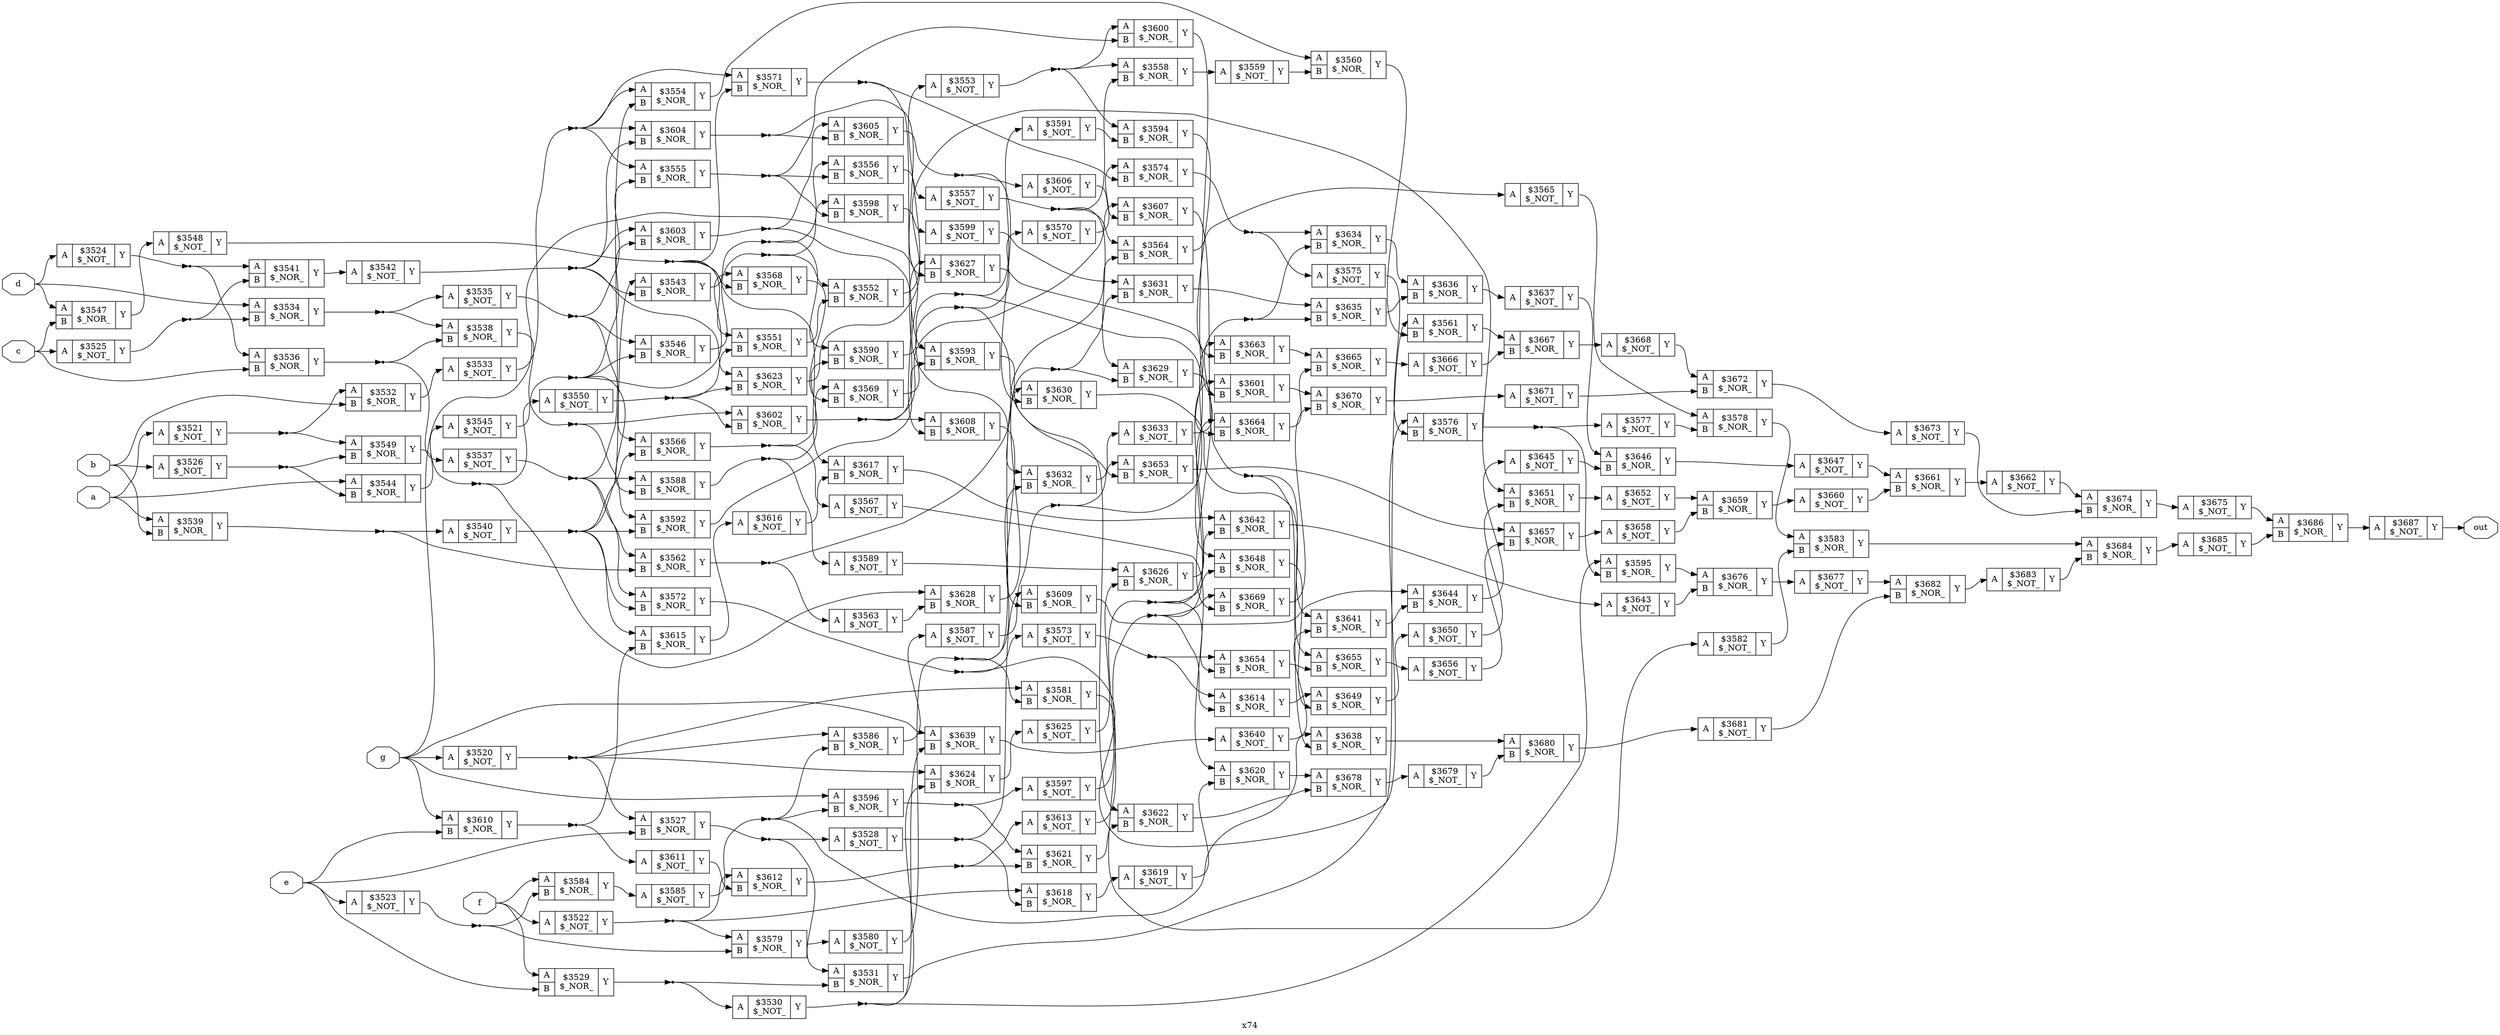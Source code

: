 digraph "x74" {
label="x74";
rankdir="LR";
remincross=true;
n168 [ shape=octagon, label="a", color="black", fontcolor="black" ];
n169 [ shape=octagon, label="b", color="black", fontcolor="black" ];
n170 [ shape=octagon, label="c", color="black", fontcolor="black" ];
n171 [ shape=octagon, label="d", color="black", fontcolor="black" ];
n172 [ shape=octagon, label="e", color="black", fontcolor="black" ];
n173 [ shape=octagon, label="f", color="black", fontcolor="black" ];
n174 [ shape=octagon, label="g", color="black", fontcolor="black" ];
n175 [ shape=octagon, label="out", color="black", fontcolor="black" ];
c178 [ shape=record, label="{{<p176> A}|$3520\n$_NOT_|{<p177> Y}}" ];
c179 [ shape=record, label="{{<p176> A}|$3521\n$_NOT_|{<p177> Y}}" ];
c180 [ shape=record, label="{{<p176> A}|$3522\n$_NOT_|{<p177> Y}}" ];
c181 [ shape=record, label="{{<p176> A}|$3523\n$_NOT_|{<p177> Y}}" ];
c182 [ shape=record, label="{{<p176> A}|$3524\n$_NOT_|{<p177> Y}}" ];
c183 [ shape=record, label="{{<p176> A}|$3525\n$_NOT_|{<p177> Y}}" ];
c184 [ shape=record, label="{{<p176> A}|$3526\n$_NOT_|{<p177> Y}}" ];
c186 [ shape=record, label="{{<p176> A|<p185> B}|$3527\n$_NOR_|{<p177> Y}}" ];
c187 [ shape=record, label="{{<p176> A}|$3528\n$_NOT_|{<p177> Y}}" ];
c188 [ shape=record, label="{{<p176> A|<p185> B}|$3529\n$_NOR_|{<p177> Y}}" ];
c189 [ shape=record, label="{{<p176> A}|$3530\n$_NOT_|{<p177> Y}}" ];
c190 [ shape=record, label="{{<p176> A|<p185> B}|$3531\n$_NOR_|{<p177> Y}}" ];
c191 [ shape=record, label="{{<p176> A|<p185> B}|$3532\n$_NOR_|{<p177> Y}}" ];
c192 [ shape=record, label="{{<p176> A}|$3533\n$_NOT_|{<p177> Y}}" ];
c193 [ shape=record, label="{{<p176> A|<p185> B}|$3534\n$_NOR_|{<p177> Y}}" ];
c194 [ shape=record, label="{{<p176> A}|$3535\n$_NOT_|{<p177> Y}}" ];
c195 [ shape=record, label="{{<p176> A|<p185> B}|$3536\n$_NOR_|{<p177> Y}}" ];
c196 [ shape=record, label="{{<p176> A}|$3537\n$_NOT_|{<p177> Y}}" ];
c197 [ shape=record, label="{{<p176> A|<p185> B}|$3538\n$_NOR_|{<p177> Y}}" ];
c198 [ shape=record, label="{{<p176> A|<p185> B}|$3539\n$_NOR_|{<p177> Y}}" ];
c199 [ shape=record, label="{{<p176> A}|$3540\n$_NOT_|{<p177> Y}}" ];
c200 [ shape=record, label="{{<p176> A|<p185> B}|$3541\n$_NOR_|{<p177> Y}}" ];
c201 [ shape=record, label="{{<p176> A}|$3542\n$_NOT_|{<p177> Y}}" ];
c202 [ shape=record, label="{{<p176> A|<p185> B}|$3543\n$_NOR_|{<p177> Y}}" ];
c203 [ shape=record, label="{{<p176> A|<p185> B}|$3544\n$_NOR_|{<p177> Y}}" ];
c204 [ shape=record, label="{{<p176> A}|$3545\n$_NOT_|{<p177> Y}}" ];
c205 [ shape=record, label="{{<p176> A|<p185> B}|$3546\n$_NOR_|{<p177> Y}}" ];
c206 [ shape=record, label="{{<p176> A|<p185> B}|$3547\n$_NOR_|{<p177> Y}}" ];
c207 [ shape=record, label="{{<p176> A}|$3548\n$_NOT_|{<p177> Y}}" ];
c208 [ shape=record, label="{{<p176> A|<p185> B}|$3549\n$_NOR_|{<p177> Y}}" ];
c209 [ shape=record, label="{{<p176> A}|$3550\n$_NOT_|{<p177> Y}}" ];
c210 [ shape=record, label="{{<p176> A|<p185> B}|$3551\n$_NOR_|{<p177> Y}}" ];
c211 [ shape=record, label="{{<p176> A|<p185> B}|$3552\n$_NOR_|{<p177> Y}}" ];
c212 [ shape=record, label="{{<p176> A}|$3553\n$_NOT_|{<p177> Y}}" ];
c213 [ shape=record, label="{{<p176> A|<p185> B}|$3554\n$_NOR_|{<p177> Y}}" ];
c214 [ shape=record, label="{{<p176> A|<p185> B}|$3555\n$_NOR_|{<p177> Y}}" ];
c215 [ shape=record, label="{{<p176> A|<p185> B}|$3556\n$_NOR_|{<p177> Y}}" ];
c216 [ shape=record, label="{{<p176> A}|$3557\n$_NOT_|{<p177> Y}}" ];
c217 [ shape=record, label="{{<p176> A|<p185> B}|$3558\n$_NOR_|{<p177> Y}}" ];
c218 [ shape=record, label="{{<p176> A}|$3559\n$_NOT_|{<p177> Y}}" ];
c219 [ shape=record, label="{{<p176> A|<p185> B}|$3560\n$_NOR_|{<p177> Y}}" ];
c220 [ shape=record, label="{{<p176> A|<p185> B}|$3561\n$_NOR_|{<p177> Y}}" ];
c221 [ shape=record, label="{{<p176> A|<p185> B}|$3562\n$_NOR_|{<p177> Y}}" ];
c222 [ shape=record, label="{{<p176> A}|$3563\n$_NOT_|{<p177> Y}}" ];
c223 [ shape=record, label="{{<p176> A|<p185> B}|$3564\n$_NOR_|{<p177> Y}}" ];
c224 [ shape=record, label="{{<p176> A}|$3565\n$_NOT_|{<p177> Y}}" ];
c225 [ shape=record, label="{{<p176> A|<p185> B}|$3566\n$_NOR_|{<p177> Y}}" ];
c226 [ shape=record, label="{{<p176> A}|$3567\n$_NOT_|{<p177> Y}}" ];
c227 [ shape=record, label="{{<p176> A|<p185> B}|$3568\n$_NOR_|{<p177> Y}}" ];
c228 [ shape=record, label="{{<p176> A|<p185> B}|$3569\n$_NOR_|{<p177> Y}}" ];
c229 [ shape=record, label="{{<p176> A}|$3570\n$_NOT_|{<p177> Y}}" ];
c230 [ shape=record, label="{{<p176> A|<p185> B}|$3571\n$_NOR_|{<p177> Y}}" ];
c231 [ shape=record, label="{{<p176> A|<p185> B}|$3572\n$_NOR_|{<p177> Y}}" ];
c232 [ shape=record, label="{{<p176> A}|$3573\n$_NOT_|{<p177> Y}}" ];
c233 [ shape=record, label="{{<p176> A|<p185> B}|$3574\n$_NOR_|{<p177> Y}}" ];
c234 [ shape=record, label="{{<p176> A}|$3575\n$_NOT_|{<p177> Y}}" ];
c235 [ shape=record, label="{{<p176> A|<p185> B}|$3576\n$_NOR_|{<p177> Y}}" ];
c236 [ shape=record, label="{{<p176> A}|$3577\n$_NOT_|{<p177> Y}}" ];
c237 [ shape=record, label="{{<p176> A|<p185> B}|$3578\n$_NOR_|{<p177> Y}}" ];
c238 [ shape=record, label="{{<p176> A|<p185> B}|$3579\n$_NOR_|{<p177> Y}}" ];
c239 [ shape=record, label="{{<p176> A}|$3580\n$_NOT_|{<p177> Y}}" ];
c240 [ shape=record, label="{{<p176> A|<p185> B}|$3581\n$_NOR_|{<p177> Y}}" ];
c241 [ shape=record, label="{{<p176> A}|$3582\n$_NOT_|{<p177> Y}}" ];
c242 [ shape=record, label="{{<p176> A|<p185> B}|$3583\n$_NOR_|{<p177> Y}}" ];
c243 [ shape=record, label="{{<p176> A|<p185> B}|$3584\n$_NOR_|{<p177> Y}}" ];
c244 [ shape=record, label="{{<p176> A}|$3585\n$_NOT_|{<p177> Y}}" ];
c245 [ shape=record, label="{{<p176> A|<p185> B}|$3586\n$_NOR_|{<p177> Y}}" ];
c246 [ shape=record, label="{{<p176> A}|$3587\n$_NOT_|{<p177> Y}}" ];
c247 [ shape=record, label="{{<p176> A|<p185> B}|$3588\n$_NOR_|{<p177> Y}}" ];
c248 [ shape=record, label="{{<p176> A}|$3589\n$_NOT_|{<p177> Y}}" ];
c249 [ shape=record, label="{{<p176> A|<p185> B}|$3590\n$_NOR_|{<p177> Y}}" ];
c250 [ shape=record, label="{{<p176> A}|$3591\n$_NOT_|{<p177> Y}}" ];
c251 [ shape=record, label="{{<p176> A|<p185> B}|$3592\n$_NOR_|{<p177> Y}}" ];
c252 [ shape=record, label="{{<p176> A|<p185> B}|$3593\n$_NOR_|{<p177> Y}}" ];
c253 [ shape=record, label="{{<p176> A|<p185> B}|$3594\n$_NOR_|{<p177> Y}}" ];
c254 [ shape=record, label="{{<p176> A|<p185> B}|$3595\n$_NOR_|{<p177> Y}}" ];
c255 [ shape=record, label="{{<p176> A|<p185> B}|$3596\n$_NOR_|{<p177> Y}}" ];
c256 [ shape=record, label="{{<p176> A}|$3597\n$_NOT_|{<p177> Y}}" ];
c257 [ shape=record, label="{{<p176> A|<p185> B}|$3598\n$_NOR_|{<p177> Y}}" ];
c258 [ shape=record, label="{{<p176> A}|$3599\n$_NOT_|{<p177> Y}}" ];
c259 [ shape=record, label="{{<p176> A|<p185> B}|$3600\n$_NOR_|{<p177> Y}}" ];
c260 [ shape=record, label="{{<p176> A|<p185> B}|$3601\n$_NOR_|{<p177> Y}}" ];
c261 [ shape=record, label="{{<p176> A|<p185> B}|$3602\n$_NOR_|{<p177> Y}}" ];
c262 [ shape=record, label="{{<p176> A|<p185> B}|$3603\n$_NOR_|{<p177> Y}}" ];
c263 [ shape=record, label="{{<p176> A|<p185> B}|$3604\n$_NOR_|{<p177> Y}}" ];
c264 [ shape=record, label="{{<p176> A|<p185> B}|$3605\n$_NOR_|{<p177> Y}}" ];
c265 [ shape=record, label="{{<p176> A}|$3606\n$_NOT_|{<p177> Y}}" ];
c266 [ shape=record, label="{{<p176> A|<p185> B}|$3607\n$_NOR_|{<p177> Y}}" ];
c267 [ shape=record, label="{{<p176> A|<p185> B}|$3608\n$_NOR_|{<p177> Y}}" ];
c268 [ shape=record, label="{{<p176> A|<p185> B}|$3609\n$_NOR_|{<p177> Y}}" ];
c269 [ shape=record, label="{{<p176> A|<p185> B}|$3610\n$_NOR_|{<p177> Y}}" ];
c270 [ shape=record, label="{{<p176> A}|$3611\n$_NOT_|{<p177> Y}}" ];
c271 [ shape=record, label="{{<p176> A|<p185> B}|$3612\n$_NOR_|{<p177> Y}}" ];
c272 [ shape=record, label="{{<p176> A}|$3613\n$_NOT_|{<p177> Y}}" ];
c273 [ shape=record, label="{{<p176> A|<p185> B}|$3614\n$_NOR_|{<p177> Y}}" ];
c274 [ shape=record, label="{{<p176> A|<p185> B}|$3615\n$_NOR_|{<p177> Y}}" ];
c275 [ shape=record, label="{{<p176> A}|$3616\n$_NOT_|{<p177> Y}}" ];
c276 [ shape=record, label="{{<p176> A|<p185> B}|$3617\n$_NOR_|{<p177> Y}}" ];
c277 [ shape=record, label="{{<p176> A|<p185> B}|$3618\n$_NOR_|{<p177> Y}}" ];
c278 [ shape=record, label="{{<p176> A}|$3619\n$_NOT_|{<p177> Y}}" ];
c279 [ shape=record, label="{{<p176> A|<p185> B}|$3620\n$_NOR_|{<p177> Y}}" ];
c280 [ shape=record, label="{{<p176> A|<p185> B}|$3621\n$_NOR_|{<p177> Y}}" ];
c281 [ shape=record, label="{{<p176> A|<p185> B}|$3622\n$_NOR_|{<p177> Y}}" ];
c282 [ shape=record, label="{{<p176> A|<p185> B}|$3623\n$_NOR_|{<p177> Y}}" ];
c283 [ shape=record, label="{{<p176> A|<p185> B}|$3624\n$_NOR_|{<p177> Y}}" ];
c284 [ shape=record, label="{{<p176> A}|$3625\n$_NOT_|{<p177> Y}}" ];
c285 [ shape=record, label="{{<p176> A|<p185> B}|$3626\n$_NOR_|{<p177> Y}}" ];
c286 [ shape=record, label="{{<p176> A|<p185> B}|$3627\n$_NOR_|{<p177> Y}}" ];
c287 [ shape=record, label="{{<p176> A|<p185> B}|$3628\n$_NOR_|{<p177> Y}}" ];
c288 [ shape=record, label="{{<p176> A|<p185> B}|$3629\n$_NOR_|{<p177> Y}}" ];
c289 [ shape=record, label="{{<p176> A|<p185> B}|$3630\n$_NOR_|{<p177> Y}}" ];
c290 [ shape=record, label="{{<p176> A|<p185> B}|$3631\n$_NOR_|{<p177> Y}}" ];
c291 [ shape=record, label="{{<p176> A|<p185> B}|$3632\n$_NOR_|{<p177> Y}}" ];
c292 [ shape=record, label="{{<p176> A}|$3633\n$_NOT_|{<p177> Y}}" ];
c293 [ shape=record, label="{{<p176> A|<p185> B}|$3634\n$_NOR_|{<p177> Y}}" ];
c294 [ shape=record, label="{{<p176> A|<p185> B}|$3635\n$_NOR_|{<p177> Y}}" ];
c295 [ shape=record, label="{{<p176> A|<p185> B}|$3636\n$_NOR_|{<p177> Y}}" ];
c296 [ shape=record, label="{{<p176> A}|$3637\n$_NOT_|{<p177> Y}}" ];
c297 [ shape=record, label="{{<p176> A|<p185> B}|$3638\n$_NOR_|{<p177> Y}}" ];
c298 [ shape=record, label="{{<p176> A|<p185> B}|$3639\n$_NOR_|{<p177> Y}}" ];
c299 [ shape=record, label="{{<p176> A}|$3640\n$_NOT_|{<p177> Y}}" ];
c300 [ shape=record, label="{{<p176> A|<p185> B}|$3641\n$_NOR_|{<p177> Y}}" ];
c301 [ shape=record, label="{{<p176> A|<p185> B}|$3642\n$_NOR_|{<p177> Y}}" ];
c302 [ shape=record, label="{{<p176> A}|$3643\n$_NOT_|{<p177> Y}}" ];
c303 [ shape=record, label="{{<p176> A|<p185> B}|$3644\n$_NOR_|{<p177> Y}}" ];
c304 [ shape=record, label="{{<p176> A}|$3645\n$_NOT_|{<p177> Y}}" ];
c305 [ shape=record, label="{{<p176> A|<p185> B}|$3646\n$_NOR_|{<p177> Y}}" ];
c306 [ shape=record, label="{{<p176> A}|$3647\n$_NOT_|{<p177> Y}}" ];
c307 [ shape=record, label="{{<p176> A|<p185> B}|$3648\n$_NOR_|{<p177> Y}}" ];
c308 [ shape=record, label="{{<p176> A|<p185> B}|$3649\n$_NOR_|{<p177> Y}}" ];
c309 [ shape=record, label="{{<p176> A}|$3650\n$_NOT_|{<p177> Y}}" ];
c310 [ shape=record, label="{{<p176> A|<p185> B}|$3651\n$_NOR_|{<p177> Y}}" ];
c311 [ shape=record, label="{{<p176> A}|$3652\n$_NOT_|{<p177> Y}}" ];
c312 [ shape=record, label="{{<p176> A|<p185> B}|$3653\n$_NOR_|{<p177> Y}}" ];
c313 [ shape=record, label="{{<p176> A|<p185> B}|$3654\n$_NOR_|{<p177> Y}}" ];
c314 [ shape=record, label="{{<p176> A|<p185> B}|$3655\n$_NOR_|{<p177> Y}}" ];
c315 [ shape=record, label="{{<p176> A}|$3656\n$_NOT_|{<p177> Y}}" ];
c316 [ shape=record, label="{{<p176> A|<p185> B}|$3657\n$_NOR_|{<p177> Y}}" ];
c317 [ shape=record, label="{{<p176> A}|$3658\n$_NOT_|{<p177> Y}}" ];
c318 [ shape=record, label="{{<p176> A|<p185> B}|$3659\n$_NOR_|{<p177> Y}}" ];
c319 [ shape=record, label="{{<p176> A}|$3660\n$_NOT_|{<p177> Y}}" ];
c320 [ shape=record, label="{{<p176> A|<p185> B}|$3661\n$_NOR_|{<p177> Y}}" ];
c321 [ shape=record, label="{{<p176> A}|$3662\n$_NOT_|{<p177> Y}}" ];
c322 [ shape=record, label="{{<p176> A|<p185> B}|$3663\n$_NOR_|{<p177> Y}}" ];
c323 [ shape=record, label="{{<p176> A|<p185> B}|$3664\n$_NOR_|{<p177> Y}}" ];
c324 [ shape=record, label="{{<p176> A|<p185> B}|$3665\n$_NOR_|{<p177> Y}}" ];
c325 [ shape=record, label="{{<p176> A}|$3666\n$_NOT_|{<p177> Y}}" ];
c326 [ shape=record, label="{{<p176> A|<p185> B}|$3667\n$_NOR_|{<p177> Y}}" ];
c327 [ shape=record, label="{{<p176> A}|$3668\n$_NOT_|{<p177> Y}}" ];
c328 [ shape=record, label="{{<p176> A|<p185> B}|$3669\n$_NOR_|{<p177> Y}}" ];
c329 [ shape=record, label="{{<p176> A|<p185> B}|$3670\n$_NOR_|{<p177> Y}}" ];
c330 [ shape=record, label="{{<p176> A}|$3671\n$_NOT_|{<p177> Y}}" ];
c331 [ shape=record, label="{{<p176> A|<p185> B}|$3672\n$_NOR_|{<p177> Y}}" ];
c332 [ shape=record, label="{{<p176> A}|$3673\n$_NOT_|{<p177> Y}}" ];
c333 [ shape=record, label="{{<p176> A|<p185> B}|$3674\n$_NOR_|{<p177> Y}}" ];
c334 [ shape=record, label="{{<p176> A}|$3675\n$_NOT_|{<p177> Y}}" ];
c335 [ shape=record, label="{{<p176> A|<p185> B}|$3676\n$_NOR_|{<p177> Y}}" ];
c336 [ shape=record, label="{{<p176> A}|$3677\n$_NOT_|{<p177> Y}}" ];
c337 [ shape=record, label="{{<p176> A|<p185> B}|$3678\n$_NOR_|{<p177> Y}}" ];
c338 [ shape=record, label="{{<p176> A}|$3679\n$_NOT_|{<p177> Y}}" ];
c339 [ shape=record, label="{{<p176> A|<p185> B}|$3680\n$_NOR_|{<p177> Y}}" ];
c340 [ shape=record, label="{{<p176> A}|$3681\n$_NOT_|{<p177> Y}}" ];
c341 [ shape=record, label="{{<p176> A|<p185> B}|$3682\n$_NOR_|{<p177> Y}}" ];
c342 [ shape=record, label="{{<p176> A}|$3683\n$_NOT_|{<p177> Y}}" ];
c343 [ shape=record, label="{{<p176> A|<p185> B}|$3684\n$_NOR_|{<p177> Y}}" ];
c344 [ shape=record, label="{{<p176> A}|$3685\n$_NOT_|{<p177> Y}}" ];
c345 [ shape=record, label="{{<p176> A|<p185> B}|$3686\n$_NOR_|{<p177> Y}}" ];
c346 [ shape=record, label="{{<p176> A}|$3687\n$_NOT_|{<p177> Y}}" ];
c270:p177:e -> c271:p185:w [color="black", label=""];
c279:p177:e -> c337:p176:w [color="black", label=""];
c203:p177:e -> c204:p176:w [color="black", label=""];
n101 [ shape=point ];
c204:p177:e -> n101:w [color="black", label=""];
n101:e -> c205:p185:w [color="black", label=""];
n101:e -> c227:p176:w [color="black", label=""];
n101:e -> c247:p185:w [color="black", label=""];
n101:e -> c262:p185:w [color="black", label=""];
n102 [ shape=point ];
c205:p177:e -> n102:w [color="black", label=""];
n102:e -> c211:p176:w [color="black", label=""];
n102:e -> c257:p176:w [color="black", label=""];
c206:p177:e -> c207:p176:w [color="black", label=""];
n104 [ shape=point ];
c207:p177:e -> n104:w [color="black", label=""];
n104:e -> c210:p176:w [color="black", label=""];
n104:e -> c227:p185:w [color="black", label=""];
n104:e -> c230:p185:w [color="black", label=""];
n104:e -> c276:p176:w [color="black", label=""];
n105 [ shape=point ];
c208:p177:e -> n105:w [color="black", label=""];
n105:e -> c209:p176:w [color="black", label=""];
n105:e -> c287:p176:w [color="black", label=""];
n106 [ shape=point ];
c209:p177:e -> n106:w [color="black", label=""];
n106:e -> c210:p185:w [color="black", label=""];
n106:e -> c261:p185:w [color="black", label=""];
n106:e -> c282:p185:w [color="black", label=""];
c210:p177:e -> c211:p185:w [color="black", label=""];
c211:p177:e -> c212:p176:w [color="black", label=""];
n109 [ shape=point ];
c212:p177:e -> n109:w [color="black", label=""];
n109:e -> c217:p176:w [color="black", label=""];
n109:e -> c253:p176:w [color="black", label=""];
n109:e -> c259:p176:w [color="black", label=""];
n11 [ shape=point ];
c179:p177:e -> n11:w [color="black", label=""];
n11:e -> c191:p176:w [color="black", label=""];
n11:e -> c208:p176:w [color="black", label=""];
c213:p177:e -> c219:p176:w [color="black", label=""];
n111 [ shape=point ];
c214:p177:e -> n111:w [color="black", label=""];
n111:e -> c215:p185:w [color="black", label=""];
n111:e -> c257:p185:w [color="black", label=""];
n111:e -> c259:p185:w [color="black", label=""];
c215:p177:e -> c216:p176:w [color="black", label=""];
n113 [ shape=point ];
c216:p177:e -> n113:w [color="black", label=""];
n113:e -> c217:p185:w [color="black", label=""];
n113:e -> c223:p176:w [color="black", label=""];
n113:e -> c288:p176:w [color="black", label=""];
c217:p177:e -> c218:p176:w [color="black", label=""];
c218:p177:e -> c219:p185:w [color="black", label=""];
c219:p177:e -> c220:p185:w [color="black", label=""];
c220:p177:e -> c326:p176:w [color="black", label=""];
n118 [ shape=point ];
c221:p177:e -> n118:w [color="black", label=""];
n118:e -> c222:p176:w [color="black", label=""];
n118:e -> c223:p185:w [color="black", label=""];
c222:p177:e -> c287:p185:w [color="black", label=""];
c280:p177:e -> c281:p185:w [color="black", label=""];
c223:p177:e -> c224:p176:w [color="black", label=""];
c224:p177:e -> c237:p176:w [color="black", label=""];
n122 [ shape=point ];
c225:p177:e -> n122:w [color="black", label=""];
n122:e -> c226:p176:w [color="black", label=""];
n122:e -> c228:p176:w [color="black", label=""];
c226:p177:e -> c279:p176:w [color="black", label=""];
c227:p177:e -> c228:p185:w [color="black", label=""];
n125 [ shape=point ];
c228:p177:e -> n125:w [color="black", label=""];
n125:e -> c229:p176:w [color="black", label=""];
n125:e -> c281:p176:w [color="black", label=""];
c229:p177:e -> c233:p176:w [color="black", label=""];
n127 [ shape=point ];
c230:p177:e -> n127:w [color="black", label=""];
n127:e -> c233:p185:w [color="black", label=""];
n127:e -> c252:p176:w [color="black", label=""];
n128 [ shape=point ];
c231:p177:e -> n128:w [color="black", label=""];
n128:e -> c232:p176:w [color="black", label=""];
n128:e -> c235:p176:w [color="black", label=""];
n129 [ shape=point ];
c232:p177:e -> n129:w [color="black", label=""];
n129:e -> c273:p176:w [color="black", label=""];
n129:e -> c313:p176:w [color="black", label=""];
c281:p177:e -> c337:p185:w [color="black", label=""];
n130 [ shape=point ];
c233:p177:e -> n130:w [color="black", label=""];
n130:e -> c234:p176:w [color="black", label=""];
n130:e -> c293:p176:w [color="black", label=""];
c234:p177:e -> c235:p185:w [color="black", label=""];
n132 [ shape=point ];
c235:p177:e -> n132:w [color="black", label=""];
n132:e -> c236:p176:w [color="black", label=""];
n132:e -> c254:p185:w [color="black", label=""];
c236:p177:e -> c237:p185:w [color="black", label=""];
c237:p177:e -> c242:p176:w [color="black", label=""];
c238:p177:e -> c239:p176:w [color="black", label=""];
n136 [ shape=point ];
c239:p177:e -> n136:w [color="black", label=""];
n136:e -> c240:p185:w [color="black", label=""];
n136:e -> c289:p176:w [color="black", label=""];
n136:e -> c291:p185:w [color="black", label=""];
c240:p177:e -> c241:p176:w [color="black", label=""];
c241:p177:e -> c242:p185:w [color="black", label=""];
c242:p177:e -> c343:p176:w [color="black", label=""];
c282:p177:e -> c310:p176:w [color="black", label=""];
c243:p177:e -> c244:p176:w [color="black", label=""];
n141 [ shape=point ];
c244:p177:e -> n141:w [color="black", label=""];
n141:e -> c245:p185:w [color="black", label=""];
n141:e -> c255:p185:w [color="black", label=""];
n141:e -> c297:p176:w [color="black", label=""];
c245:p177:e -> c246:p176:w [color="black", label=""];
n143 [ shape=point ];
c246:p177:e -> n143:w [color="black", label=""];
n143:e -> c312:p176:w [color="black", label=""];
n143:e -> c322:p176:w [color="black", label=""];
n144 [ shape=point ];
c247:p177:e -> n144:w [color="black", label=""];
n144:e -> c248:p176:w [color="black", label=""];
n144:e -> c249:p185:w [color="black", label=""];
c248:p177:e -> c285:p176:w [color="black", label=""];
n146 [ shape=point ];
c249:p177:e -> n146:w [color="black", label=""];
n146:e -> c250:p176:w [color="black", label=""];
n146:e -> c307:p176:w [color="black", label=""];
c250:p177:e -> c253:p185:w [color="black", label=""];
c251:p177:e -> c252:p185:w [color="black", label=""];
c252:p177:e -> c312:p185:w [color="black", label=""];
c283:p177:e -> c284:p176:w [color="black", label=""];
c253:p177:e -> c322:p185:w [color="black", label=""];
c254:p177:e -> c335:p176:w [color="black", label=""];
n152 [ shape=point ];
c255:p177:e -> n152:w [color="black", label=""];
n152:e -> c256:p176:w [color="black", label=""];
n152:e -> c280:p176:w [color="black", label=""];
n153 [ shape=point ];
c256:p177:e -> n153:w [color="black", label=""];
n153:e -> c260:p176:w [color="black", label=""];
n153:e -> c307:p185:w [color="black", label=""];
n153:e -> c313:p185:w [color="black", label=""];
c257:p177:e -> c258:p176:w [color="black", label=""];
c258:p177:e -> c290:p176:w [color="black", label=""];
c259:p177:e -> c260:p185:w [color="black", label=""];
c260:p177:e -> c329:p176:w [color="black", label=""];
n158 [ shape=point ];
c261:p177:e -> n158:w [color="black", label=""];
n158:e -> c266:p176:w [color="black", label=""];
n158:e -> c267:p176:w [color="black", label=""];
n158:e -> c286:p176:w [color="black", label=""];
n159 [ shape=point ];
c262:p177:e -> n159:w [color="black", label=""];
n159:e -> c264:p176:w [color="black", label=""];
n159:e -> c267:p185:w [color="black", label=""];
c284:p177:e -> c285:p185:w [color="black", label=""];
n160 [ shape=point ];
c263:p177:e -> n160:w [color="black", label=""];
n160:e -> c264:p185:w [color="black", label=""];
n160:e -> c286:p185:w [color="black", label=""];
n161 [ shape=point ];
c264:p177:e -> n161:w [color="black", label=""];
n161:e -> c265:p176:w [color="black", label=""];
n161:e -> c289:p185:w [color="black", label=""];
c265:p177:e -> c266:p185:w [color="black", label=""];
n163 [ shape=point ];
c266:p177:e -> n163:w [color="black", label=""];
n163:e -> c297:p185:w [color="black", label=""];
n163:e -> c300:p176:w [color="black", label=""];
c267:p177:e -> c268:p185:w [color="black", label=""];
c268:p177:e -> c303:p176:w [color="black", label=""];
n166 [ shape=point ];
c269:p177:e -> n166:w [color="black", label=""];
n166:e -> c270:p176:w [color="black", label=""];
n166:e -> c274:p185:w [color="black", label=""];
n167 [ shape=point ];
c178:p177:e -> n167:w [color="black", label=""];
n167:e -> c186:p176:w [color="black", label=""];
n167:e -> c240:p176:w [color="black", label=""];
n167:e -> c245:p176:w [color="black", label=""];
n167:e -> c283:p176:w [color="black", label=""];
n168:e -> c179:p176:w [color="black", label=""];
n168:e -> c198:p176:w [color="black", label=""];
n168:e -> c203:p176:w [color="black", label=""];
n169:e -> c184:p176:w [color="black", label=""];
n169:e -> c191:p185:w [color="black", label=""];
n169:e -> c198:p185:w [color="black", label=""];
c285:p177:e -> c301:p185:w [color="black", label=""];
n170:e -> c183:p176:w [color="black", label=""];
n170:e -> c195:p185:w [color="black", label=""];
n170:e -> c206:p185:w [color="black", label=""];
n171:e -> c182:p176:w [color="black", label=""];
n171:e -> c193:p176:w [color="black", label=""];
n171:e -> c206:p176:w [color="black", label=""];
n172:e -> c181:p176:w [color="black", label=""];
n172:e -> c186:p185:w [color="black", label=""];
n172:e -> c188:p185:w [color="black", label=""];
n172:e -> c269:p185:w [color="black", label=""];
n173:e -> c180:p176:w [color="black", label=""];
n173:e -> c188:p176:w [color="black", label=""];
n173:e -> c243:p176:w [color="black", label=""];
n174:e -> c178:p176:w [color="black", label=""];
n174:e -> c255:p176:w [color="black", label=""];
n174:e -> c269:p176:w [color="black", label=""];
n174:e -> c291:p176:w [color="black", label=""];
n174:e -> c298:p176:w [color="black", label=""];
c346:p177:e -> n175:w [color="black", label=""];
c286:p177:e -> c323:p185:w [color="black", label=""];
n19 [ shape=point ];
c287:p177:e -> n19:w [color="black", label=""];
n19:e -> c288:p185:w [color="black", label=""];
n19:e -> c290:p185:w [color="black", label=""];
n2 [ shape=point ];
c271:p177:e -> n2:w [color="black", label=""];
n2:e -> c272:p176:w [color="black", label=""];
n2:e -> c280:p185:w [color="black", label=""];
c288:p177:e -> c328:p185:w [color="black", label=""];
c289:p177:e -> c314:p176:w [color="black", label=""];
n22 [ shape=point ];
c180:p177:e -> n22:w [color="black", label=""];
n22:e -> c238:p176:w [color="black", label=""];
n22:e -> c271:p176:w [color="black", label=""];
n22:e -> c277:p176:w [color="black", label=""];
c290:p177:e -> c294:p176:w [color="black", label=""];
c291:p177:e -> c292:p176:w [color="black", label=""];
n25 [ shape=point ];
c292:p177:e -> n25:w [color="black", label=""];
n25:e -> c293:p185:w [color="black", label=""];
n25:e -> c294:p185:w [color="black", label=""];
c293:p177:e -> c295:p176:w [color="black", label=""];
c294:p177:e -> c295:p185:w [color="black", label=""];
c295:p177:e -> c296:p176:w [color="black", label=""];
c296:p177:e -> c305:p176:w [color="black", label=""];
n3 [ shape=point ];
c272:p177:e -> n3:w [color="black", label=""];
n3:e -> c273:p185:w [color="black", label=""];
n3:e -> c323:p176:w [color="black", label=""];
n3:e -> c328:p176:w [color="black", label=""];
c297:p177:e -> c339:p176:w [color="black", label=""];
c298:p177:e -> c299:p176:w [color="black", label=""];
c299:p177:e -> c300:p185:w [color="black", label=""];
n33 [ shape=point ];
c181:p177:e -> n33:w [color="black", label=""];
n33:e -> c238:p185:w [color="black", label=""];
n33:e -> c243:p185:w [color="black", label=""];
c300:p177:e -> c303:p185:w [color="black", label=""];
c301:p177:e -> c302:p176:w [color="black", label=""];
c302:p177:e -> c335:p185:w [color="black", label=""];
c303:p177:e -> c304:p176:w [color="black", label=""];
c304:p177:e -> c305:p185:w [color="black", label=""];
c305:p177:e -> c306:p176:w [color="black", label=""];
c273:p177:e -> c308:p176:w [color="black", label=""];
c306:p177:e -> c320:p176:w [color="black", label=""];
c307:p177:e -> c308:p185:w [color="black", label=""];
c308:p177:e -> c309:p176:w [color="black", label=""];
c309:p177:e -> c310:p185:w [color="black", label=""];
n44 [ shape=point ];
c182:p177:e -> n44:w [color="black", label=""];
n44:e -> c195:p176:w [color="black", label=""];
n44:e -> c200:p176:w [color="black", label=""];
c310:p177:e -> c311:p176:w [color="black", label=""];
c311:p177:e -> c318:p176:w [color="black", label=""];
c312:p177:e -> c316:p176:w [color="black", label=""];
c313:p177:e -> c314:p185:w [color="black", label=""];
c314:p177:e -> c315:p176:w [color="black", label=""];
c274:p177:e -> c275:p176:w [color="black", label=""];
c315:p177:e -> c316:p185:w [color="black", label=""];
c316:p177:e -> c317:p176:w [color="black", label=""];
c317:p177:e -> c318:p185:w [color="black", label=""];
c318:p177:e -> c319:p176:w [color="black", label=""];
c319:p177:e -> c320:p185:w [color="black", label=""];
n55 [ shape=point ];
c183:p177:e -> n55:w [color="black", label=""];
n55:e -> c193:p185:w [color="black", label=""];
n55:e -> c200:p185:w [color="black", label=""];
c320:p177:e -> c321:p176:w [color="black", label=""];
c321:p177:e -> c333:p176:w [color="black", label=""];
c322:p177:e -> c324:p176:w [color="black", label=""];
c323:p177:e -> c324:p185:w [color="black", label=""];
c275:p177:e -> c276:p185:w [color="black", label=""];
c324:p177:e -> c325:p176:w [color="black", label=""];
c325:p177:e -> c326:p185:w [color="black", label=""];
c326:p177:e -> c327:p176:w [color="black", label=""];
c327:p177:e -> c331:p176:w [color="black", label=""];
c328:p177:e -> c329:p185:w [color="black", label=""];
c329:p177:e -> c330:p176:w [color="black", label=""];
n66 [ shape=point ];
c184:p177:e -> n66:w [color="black", label=""];
n66:e -> c203:p185:w [color="black", label=""];
n66:e -> c208:p185:w [color="black", label=""];
c330:p177:e -> c331:p185:w [color="black", label=""];
c331:p177:e -> c332:p176:w [color="black", label=""];
c332:p177:e -> c333:p185:w [color="black", label=""];
c276:p177:e -> c301:p176:w [color="black", label=""];
c333:p177:e -> c334:p176:w [color="black", label=""];
c334:p177:e -> c345:p176:w [color="black", label=""];
c335:p177:e -> c336:p176:w [color="black", label=""];
c336:p177:e -> c341:p176:w [color="black", label=""];
c337:p177:e -> c338:p176:w [color="black", label=""];
c338:p177:e -> c339:p185:w [color="black", label=""];
c339:p177:e -> c340:p176:w [color="black", label=""];
n77 [ shape=point ];
c186:p177:e -> n77:w [color="black", label=""];
n77:e -> c187:p176:w [color="black", label=""];
n77:e -> c190:p176:w [color="black", label=""];
c340:p177:e -> c341:p185:w [color="black", label=""];
c341:p177:e -> c342:p176:w [color="black", label=""];
c277:p177:e -> c278:p176:w [color="black", label=""];
c342:p177:e -> c343:p185:w [color="black", label=""];
c343:p177:e -> c344:p176:w [color="black", label=""];
c344:p177:e -> c345:p185:w [color="black", label=""];
c345:p177:e -> c346:p176:w [color="black", label=""];
n84 [ shape=point ];
c187:p177:e -> n84:w [color="black", label=""];
n84:e -> c268:p176:w [color="black", label=""];
n84:e -> c277:p185:w [color="black", label=""];
n85 [ shape=point ];
c188:p177:e -> n85:w [color="black", label=""];
n85:e -> c189:p176:w [color="black", label=""];
n85:e -> c190:p185:w [color="black", label=""];
n86 [ shape=point ];
c189:p177:e -> n86:w [color="black", label=""];
n86:e -> c254:p176:w [color="black", label=""];
n86:e -> c283:p185:w [color="black", label=""];
n86:e -> c298:p185:w [color="black", label=""];
c190:p177:e -> c220:p176:w [color="black", label=""];
c191:p177:e -> c192:p176:w [color="black", label=""];
n89 [ shape=point ];
c192:p177:e -> n89:w [color="black", label=""];
n89:e -> c213:p176:w [color="black", label=""];
n89:e -> c214:p176:w [color="black", label=""];
n89:e -> c230:p176:w [color="black", label=""];
n89:e -> c263:p176:w [color="black", label=""];
c278:p177:e -> c279:p185:w [color="black", label=""];
n90 [ shape=point ];
c193:p177:e -> n90:w [color="black", label=""];
n90:e -> c194:p176:w [color="black", label=""];
n90:e -> c197:p176:w [color="black", label=""];
n91 [ shape=point ];
c194:p177:e -> n91:w [color="black", label=""];
n91:e -> c205:p176:w [color="black", label=""];
n91:e -> c214:p185:w [color="black", label=""];
n91:e -> c225:p176:w [color="black", label=""];
n92 [ shape=point ];
c195:p177:e -> n92:w [color="black", label=""];
n92:e -> c196:p176:w [color="black", label=""];
n92:e -> c197:p185:w [color="black", label=""];
n93 [ shape=point ];
c196:p177:e -> n93:w [color="black", label=""];
n93:e -> c213:p185:w [color="black", label=""];
n93:e -> c221:p176:w [color="black", label=""];
n93:e -> c231:p176:w [color="black", label=""];
n93:e -> c247:p176:w [color="black", label=""];
n94 [ shape=point ];
c197:p177:e -> n94:w [color="black", label=""];
n94:e -> c251:p176:w [color="black", label=""];
n94:e -> c261:p176:w [color="black", label=""];
n95 [ shape=point ];
c198:p177:e -> n95:w [color="black", label=""];
n95:e -> c199:p176:w [color="black", label=""];
n95:e -> c221:p185:w [color="black", label=""];
n96 [ shape=point ];
c199:p177:e -> n96:w [color="black", label=""];
n96:e -> c202:p176:w [color="black", label=""];
n96:e -> c225:p185:w [color="black", label=""];
n96:e -> c231:p185:w [color="black", label=""];
n96:e -> c251:p185:w [color="black", label=""];
n96:e -> c274:p176:w [color="black", label=""];
c200:p177:e -> c201:p176:w [color="black", label=""];
n98 [ shape=point ];
c201:p177:e -> n98:w [color="black", label=""];
n98:e -> c202:p185:w [color="black", label=""];
n98:e -> c262:p176:w [color="black", label=""];
n98:e -> c263:p185:w [color="black", label=""];
n98:e -> c282:p176:w [color="black", label=""];
n99 [ shape=point ];
c202:p177:e -> n99:w [color="black", label=""];
n99:e -> c215:p176:w [color="black", label=""];
n99:e -> c249:p176:w [color="black", label=""];
}
